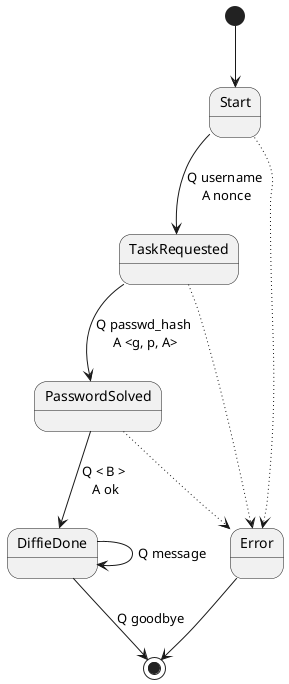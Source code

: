 @startuml connection_states

[*] --> Start

Start --> TaskRequested : Q username \nA nonce

TaskRequested --> PasswordSolved: Q passwd_hash \nA <g, p, A>

PasswordSolved --> DiffieDone: Q < B > \nA ok

DiffieDone --> DiffieDone: Q message

DiffieDone --> [*]: Q goodbye

Start -[dotted]-> Error
TaskRequested -[dotted]-> Error
PasswordSolved -[dotted]-> Error

Error --> [*]

@enduml